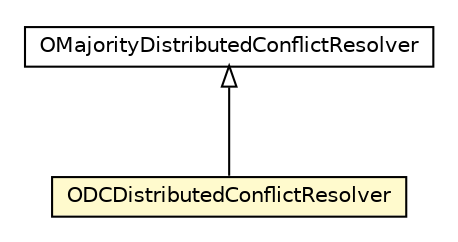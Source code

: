 #!/usr/local/bin/dot
#
# Class diagram 
# Generated by UMLGraph version R5_6-24-gf6e263 (http://www.umlgraph.org/)
#

digraph G {
	edge [fontname="Helvetica",fontsize=10,labelfontname="Helvetica",labelfontsize=10];
	node [fontname="Helvetica",fontsize=10,shape=plaintext];
	nodesep=0.25;
	ranksep=0.5;
	// com.orientechnologies.orient.server.distributed.conflict.ODCDistributedConflictResolver
	c1302260 [label=<<table title="com.orientechnologies.orient.server.distributed.conflict.ODCDistributedConflictResolver" border="0" cellborder="1" cellspacing="0" cellpadding="2" port="p" bgcolor="lemonChiffon" href="./ODCDistributedConflictResolver.html">
		<tr><td><table border="0" cellspacing="0" cellpadding="1">
<tr><td align="center" balign="center"> ODCDistributedConflictResolver </td></tr>
		</table></td></tr>
		</table>>, URL="./ODCDistributedConflictResolver.html", fontname="Helvetica", fontcolor="black", fontsize=10.0];
	// com.orientechnologies.orient.server.distributed.conflict.OMajorityDistributedConflictResolver
	c1302262 [label=<<table title="com.orientechnologies.orient.server.distributed.conflict.OMajorityDistributedConflictResolver" border="0" cellborder="1" cellspacing="0" cellpadding="2" port="p" href="./OMajorityDistributedConflictResolver.html">
		<tr><td><table border="0" cellspacing="0" cellpadding="1">
<tr><td align="center" balign="center"> OMajorityDistributedConflictResolver </td></tr>
		</table></td></tr>
		</table>>, URL="./OMajorityDistributedConflictResolver.html", fontname="Helvetica", fontcolor="black", fontsize=10.0];
	//com.orientechnologies.orient.server.distributed.conflict.ODCDistributedConflictResolver extends com.orientechnologies.orient.server.distributed.conflict.OMajorityDistributedConflictResolver
	c1302262:p -> c1302260:p [dir=back,arrowtail=empty];
}


